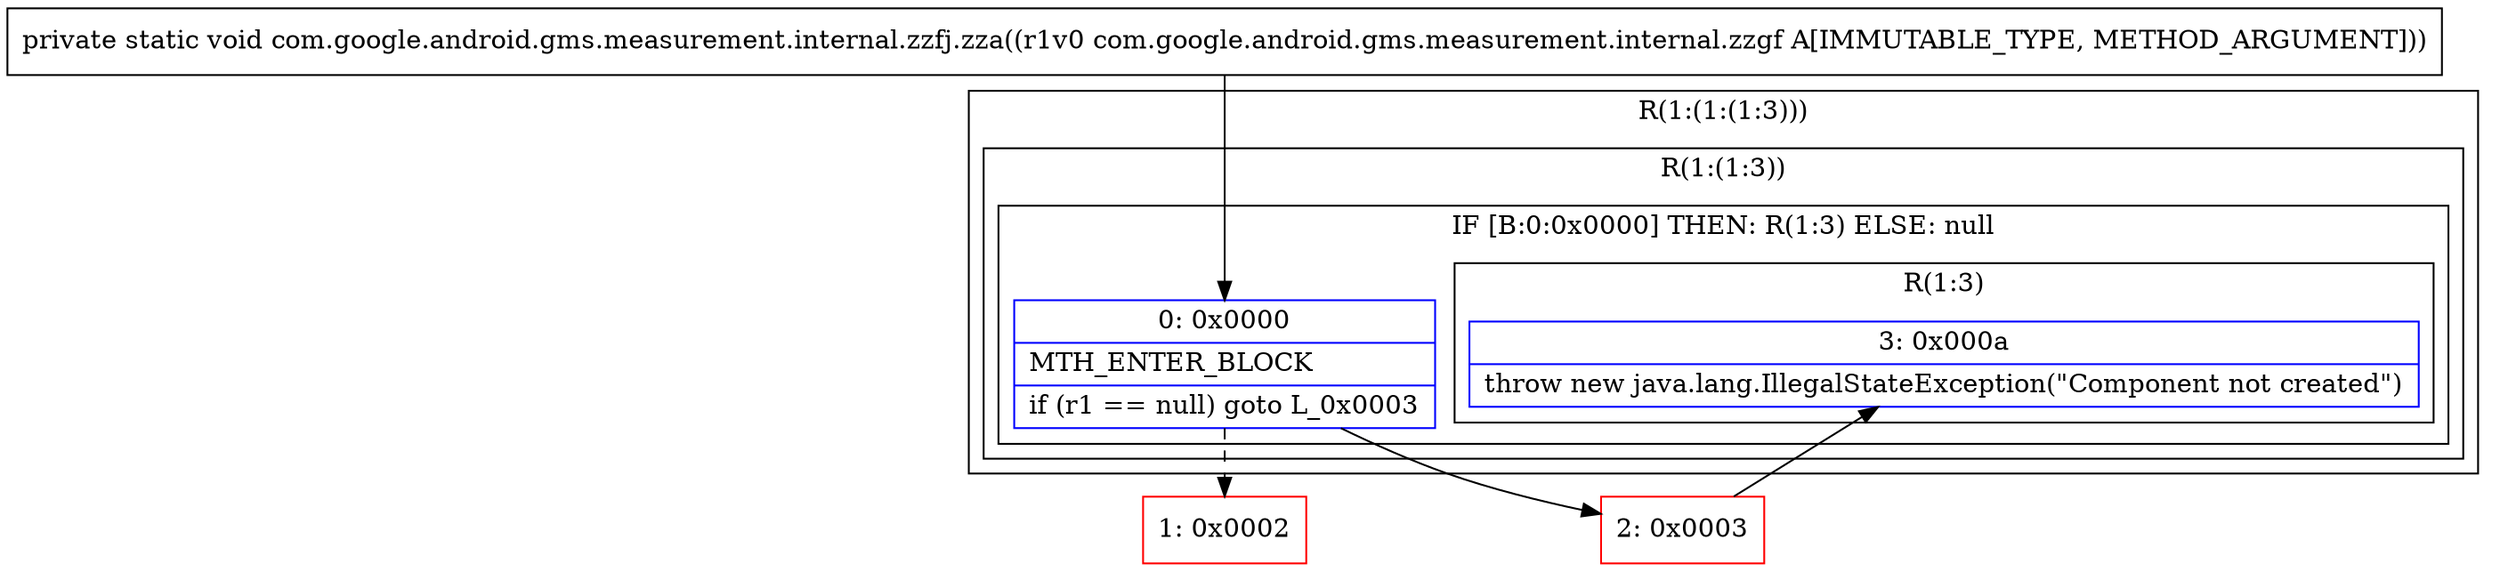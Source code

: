 digraph "CFG forcom.google.android.gms.measurement.internal.zzfj.zza(Lcom\/google\/android\/gms\/measurement\/internal\/zzgf;)V" {
subgraph cluster_Region_318526519 {
label = "R(1:(1:(1:3)))";
node [shape=record,color=blue];
subgraph cluster_Region_1070561375 {
label = "R(1:(1:3))";
node [shape=record,color=blue];
subgraph cluster_IfRegion_341162804 {
label = "IF [B:0:0x0000] THEN: R(1:3) ELSE: null";
node [shape=record,color=blue];
Node_0 [shape=record,label="{0\:\ 0x0000|MTH_ENTER_BLOCK\l|if (r1 == null) goto L_0x0003\l}"];
subgraph cluster_Region_970263093 {
label = "R(1:3)";
node [shape=record,color=blue];
Node_3 [shape=record,label="{3\:\ 0x000a|throw new java.lang.IllegalStateException(\"Component not created\")\l}"];
}
}
}
}
Node_1 [shape=record,color=red,label="{1\:\ 0x0002}"];
Node_2 [shape=record,color=red,label="{2\:\ 0x0003}"];
MethodNode[shape=record,label="{private static void com.google.android.gms.measurement.internal.zzfj.zza((r1v0 com.google.android.gms.measurement.internal.zzgf A[IMMUTABLE_TYPE, METHOD_ARGUMENT])) }"];
MethodNode -> Node_0;
Node_0 -> Node_1[style=dashed];
Node_0 -> Node_2;
Node_2 -> Node_3;
}

